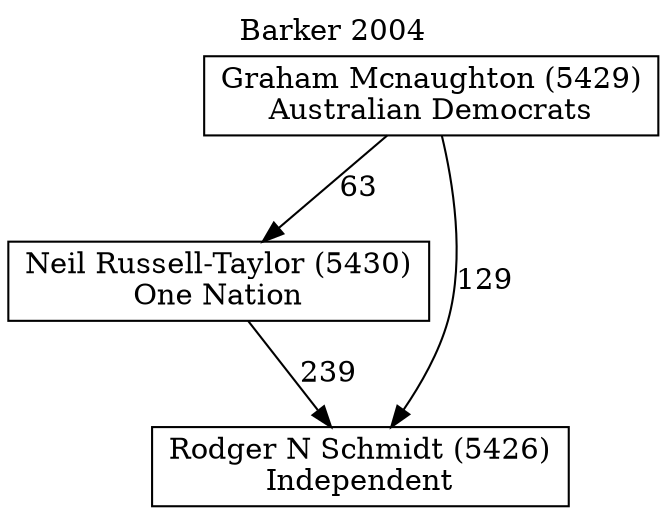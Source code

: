 // House preference flow
digraph "Rodger N Schmidt (5426)_Barker_2004" {
	graph [label="Barker 2004" labelloc=t mclimit=10]
	node [shape=box]
	"Graham Mcnaughton (5429)" [label="Graham Mcnaughton (5429)
Australian Democrats"]
	"Neil Russell-Taylor (5430)" [label="Neil Russell-Taylor (5430)
One Nation"]
	"Rodger N Schmidt (5426)" [label="Rodger N Schmidt (5426)
Independent"]
	"Graham Mcnaughton (5429)" -> "Neil Russell-Taylor (5430)" [label=63]
	"Graham Mcnaughton (5429)" -> "Rodger N Schmidt (5426)" [label=129]
	"Neil Russell-Taylor (5430)" -> "Rodger N Schmidt (5426)" [label=239]
}
